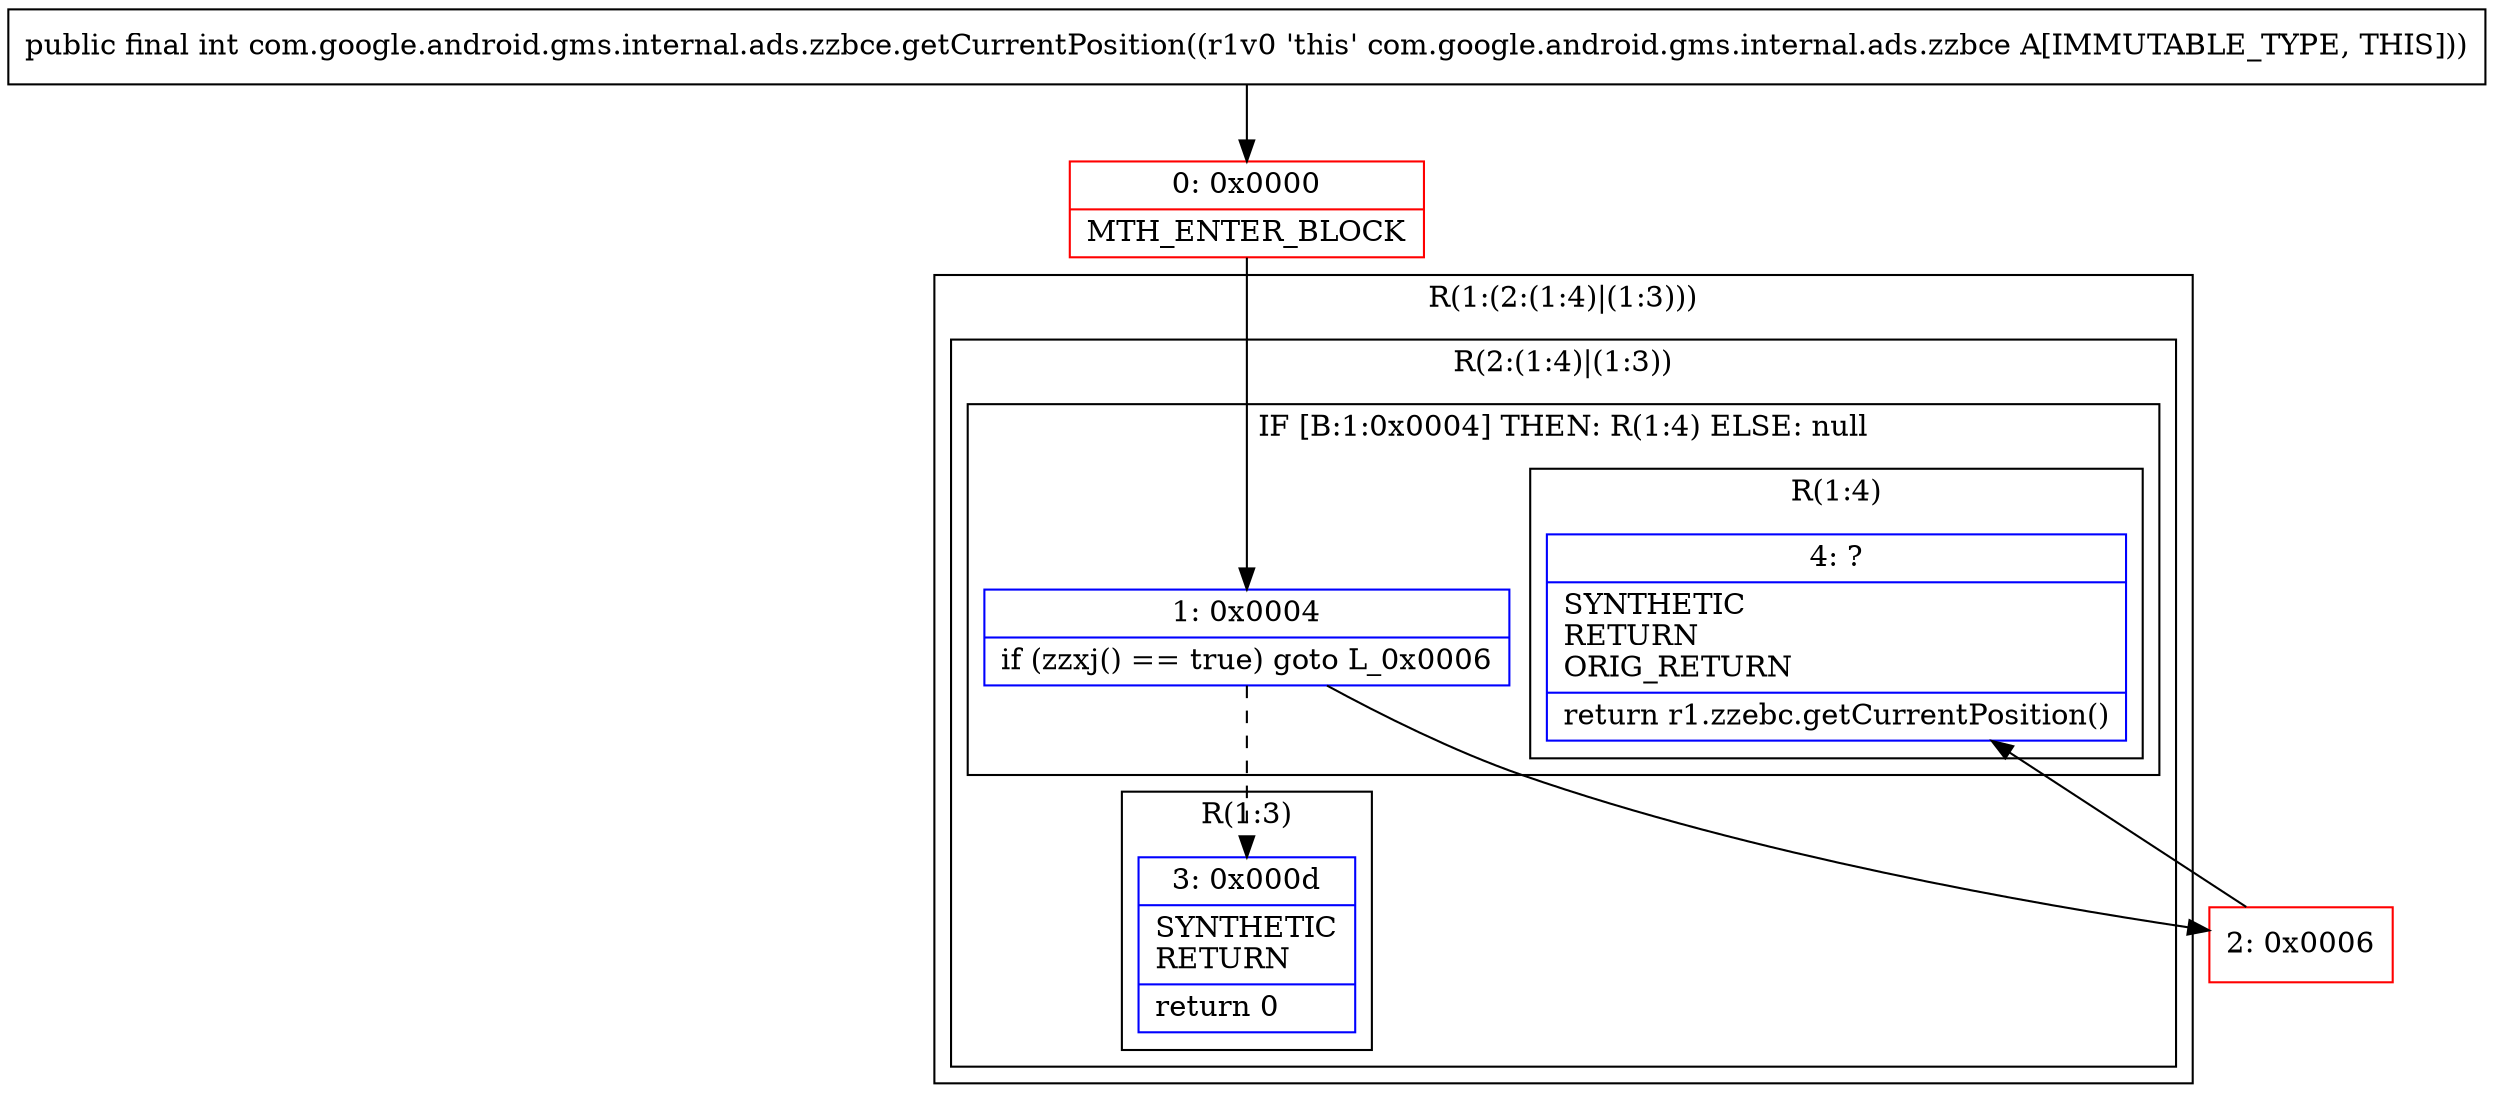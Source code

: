 digraph "CFG forcom.google.android.gms.internal.ads.zzbce.getCurrentPosition()I" {
subgraph cluster_Region_1150815025 {
label = "R(1:(2:(1:4)|(1:3)))";
node [shape=record,color=blue];
subgraph cluster_Region_368289891 {
label = "R(2:(1:4)|(1:3))";
node [shape=record,color=blue];
subgraph cluster_IfRegion_225500338 {
label = "IF [B:1:0x0004] THEN: R(1:4) ELSE: null";
node [shape=record,color=blue];
Node_1 [shape=record,label="{1\:\ 0x0004|if (zzxj() == true) goto L_0x0006\l}"];
subgraph cluster_Region_493777153 {
label = "R(1:4)";
node [shape=record,color=blue];
Node_4 [shape=record,label="{4\:\ ?|SYNTHETIC\lRETURN\lORIG_RETURN\l|return r1.zzebc.getCurrentPosition()\l}"];
}
}
subgraph cluster_Region_430645278 {
label = "R(1:3)";
node [shape=record,color=blue];
Node_3 [shape=record,label="{3\:\ 0x000d|SYNTHETIC\lRETURN\l|return 0\l}"];
}
}
}
Node_0 [shape=record,color=red,label="{0\:\ 0x0000|MTH_ENTER_BLOCK\l}"];
Node_2 [shape=record,color=red,label="{2\:\ 0x0006}"];
MethodNode[shape=record,label="{public final int com.google.android.gms.internal.ads.zzbce.getCurrentPosition((r1v0 'this' com.google.android.gms.internal.ads.zzbce A[IMMUTABLE_TYPE, THIS])) }"];
MethodNode -> Node_0;
Node_1 -> Node_2;
Node_1 -> Node_3[style=dashed];
Node_0 -> Node_1;
Node_2 -> Node_4;
}

